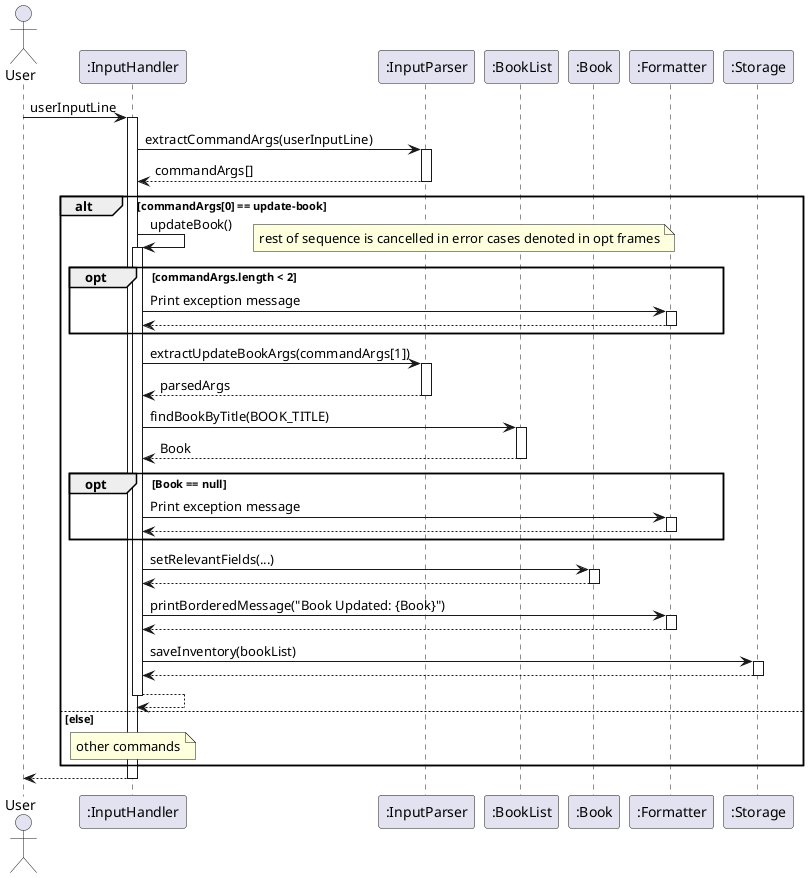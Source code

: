 @startuml
actor User
participant InputHandler as ":InputHandler"
participant InputParser as ":InputParser"
participant BookList as ":BookList"
participant Book as ":Book"
participant Formatter as ":Formatter"
participant Storage as ":Storage"

User -> InputHandler: userInputLine
activate InputHandler

InputHandler -> InputParser: extractCommandArgs(userInputLine)
activate InputParser

InputParser --> InputHandler: commandArgs[]
deactivate InputParser

alt commandArgs[0] == update-book
    InputHandler -> InputHandler : updateBook()
    activate InputHandler

    opt commandArgs.length < 2
        note right
        rest of sequence is cancelled in error cases denoted in opt frames
        end note
        InputHandler -> Formatter: Print exception message
        activate Formatter
        Formatter --> InputHandler
        deactivate Formatter
    end

    InputHandler -> InputParser: extractUpdateBookArgs(commandArgs[1])
    activate InputParser

    InputParser --> InputHandler: parsedArgs
    deactivate InputParser

    InputHandler -> BookList: findBookByTitle(BOOK_TITLE)
    activate BookList

    BookList --> InputHandler: Book
    deactivate BookList

    opt Book == null
        InputHandler -> Formatter: Print exception message
        activate Formatter
        Formatter --> InputHandler
        deactivate Formatter
    end
    InputHandler -> Book : setRelevantFields(...)
    activate Book
    Book --> InputHandler
    deactivate Book

    InputHandler -> Formatter: printBorderedMessage("Book Updated: {Book}")
    activate Formatter

    Formatter --> InputHandler
    deactivate Formatter

    InputHandler -> Storage: saveInventory(bookList)
    activate Storage

    Storage --> InputHandler
    deactivate Storage

InputHandler --> InputHandler
deactivate InputHandler

else else
    note over InputHandler : other commands
end

InputHandler --> User
deactivate InputHandler
@enduml